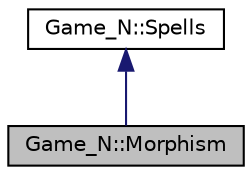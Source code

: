 digraph "Game_N::Morphism"
{
 // LATEX_PDF_SIZE
  edge [fontname="Helvetica",fontsize="10",labelfontname="Helvetica",labelfontsize="10"];
  node [fontname="Helvetica",fontsize="10",shape=record];
  Node1 [label="Game_N::Morphism",height=0.2,width=0.4,color="black", fillcolor="grey75", style="filled", fontcolor="black",tooltip=" "];
  Node2 -> Node1 [dir="back",color="midnightblue",fontsize="10",style="solid"];
  Node2 [label="Game_N::Spells",height=0.2,width=0.4,color="black", fillcolor="white", style="filled",URL="$classGame__N_1_1Spells.html",tooltip=" "];
}
